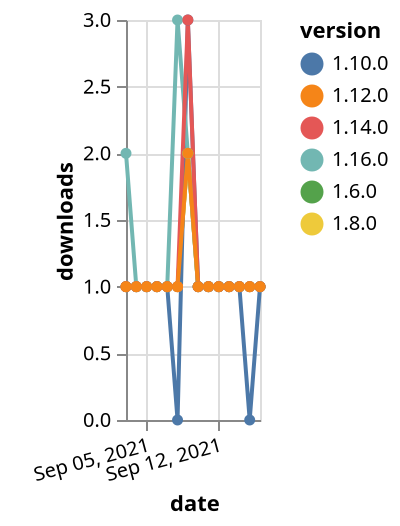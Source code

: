 {"$schema": "https://vega.github.io/schema/vega-lite/v5.json", "description": "A simple bar chart with embedded data.", "data": {"values": [{"date": "2021-09-03", "total": 242, "delta": 1, "version": "1.6.0"}, {"date": "2021-09-04", "total": 243, "delta": 1, "version": "1.6.0"}, {"date": "2021-09-05", "total": 244, "delta": 1, "version": "1.6.0"}, {"date": "2021-09-06", "total": 245, "delta": 1, "version": "1.6.0"}, {"date": "2021-09-07", "total": 246, "delta": 1, "version": "1.6.0"}, {"date": "2021-09-08", "total": 247, "delta": 1, "version": "1.6.0"}, {"date": "2021-09-09", "total": 249, "delta": 2, "version": "1.6.0"}, {"date": "2021-09-10", "total": 250, "delta": 1, "version": "1.6.0"}, {"date": "2021-09-11", "total": 251, "delta": 1, "version": "1.6.0"}, {"date": "2021-09-12", "total": 252, "delta": 1, "version": "1.6.0"}, {"date": "2021-09-13", "total": 253, "delta": 1, "version": "1.6.0"}, {"date": "2021-09-14", "total": 254, "delta": 1, "version": "1.6.0"}, {"date": "2021-09-15", "total": 255, "delta": 1, "version": "1.6.0"}, {"date": "2021-09-16", "total": 256, "delta": 1, "version": "1.6.0"}, {"date": "2021-09-03", "total": 193, "delta": 1, "version": "1.8.0"}, {"date": "2021-09-04", "total": 194, "delta": 1, "version": "1.8.0"}, {"date": "2021-09-05", "total": 195, "delta": 1, "version": "1.8.0"}, {"date": "2021-09-06", "total": 196, "delta": 1, "version": "1.8.0"}, {"date": "2021-09-07", "total": 197, "delta": 1, "version": "1.8.0"}, {"date": "2021-09-08", "total": 198, "delta": 1, "version": "1.8.0"}, {"date": "2021-09-09", "total": 200, "delta": 2, "version": "1.8.0"}, {"date": "2021-09-10", "total": 201, "delta": 1, "version": "1.8.0"}, {"date": "2021-09-11", "total": 202, "delta": 1, "version": "1.8.0"}, {"date": "2021-09-12", "total": 203, "delta": 1, "version": "1.8.0"}, {"date": "2021-09-13", "total": 204, "delta": 1, "version": "1.8.0"}, {"date": "2021-09-14", "total": 205, "delta": 1, "version": "1.8.0"}, {"date": "2021-09-15", "total": 206, "delta": 1, "version": "1.8.0"}, {"date": "2021-09-16", "total": 207, "delta": 1, "version": "1.8.0"}, {"date": "2021-09-03", "total": 185, "delta": 1, "version": "1.10.0"}, {"date": "2021-09-04", "total": 186, "delta": 1, "version": "1.10.0"}, {"date": "2021-09-05", "total": 187, "delta": 1, "version": "1.10.0"}, {"date": "2021-09-06", "total": 188, "delta": 1, "version": "1.10.0"}, {"date": "2021-09-07", "total": 189, "delta": 1, "version": "1.10.0"}, {"date": "2021-09-08", "total": 189, "delta": 0, "version": "1.10.0"}, {"date": "2021-09-09", "total": 192, "delta": 3, "version": "1.10.0"}, {"date": "2021-09-10", "total": 193, "delta": 1, "version": "1.10.0"}, {"date": "2021-09-11", "total": 194, "delta": 1, "version": "1.10.0"}, {"date": "2021-09-12", "total": 195, "delta": 1, "version": "1.10.0"}, {"date": "2021-09-13", "total": 196, "delta": 1, "version": "1.10.0"}, {"date": "2021-09-14", "total": 197, "delta": 1, "version": "1.10.0"}, {"date": "2021-09-15", "total": 197, "delta": 0, "version": "1.10.0"}, {"date": "2021-09-16", "total": 198, "delta": 1, "version": "1.10.0"}, {"date": "2021-09-03", "total": 120, "delta": 2, "version": "1.16.0"}, {"date": "2021-09-04", "total": 121, "delta": 1, "version": "1.16.0"}, {"date": "2021-09-05", "total": 122, "delta": 1, "version": "1.16.0"}, {"date": "2021-09-06", "total": 123, "delta": 1, "version": "1.16.0"}, {"date": "2021-09-07", "total": 124, "delta": 1, "version": "1.16.0"}, {"date": "2021-09-08", "total": 127, "delta": 3, "version": "1.16.0"}, {"date": "2021-09-09", "total": 129, "delta": 2, "version": "1.16.0"}, {"date": "2021-09-10", "total": 130, "delta": 1, "version": "1.16.0"}, {"date": "2021-09-11", "total": 131, "delta": 1, "version": "1.16.0"}, {"date": "2021-09-12", "total": 132, "delta": 1, "version": "1.16.0"}, {"date": "2021-09-13", "total": 133, "delta": 1, "version": "1.16.0"}, {"date": "2021-09-14", "total": 134, "delta": 1, "version": "1.16.0"}, {"date": "2021-09-15", "total": 135, "delta": 1, "version": "1.16.0"}, {"date": "2021-09-16", "total": 136, "delta": 1, "version": "1.16.0"}, {"date": "2021-09-03", "total": 172, "delta": 1, "version": "1.14.0"}, {"date": "2021-09-04", "total": 173, "delta": 1, "version": "1.14.0"}, {"date": "2021-09-05", "total": 174, "delta": 1, "version": "1.14.0"}, {"date": "2021-09-06", "total": 175, "delta": 1, "version": "1.14.0"}, {"date": "2021-09-07", "total": 176, "delta": 1, "version": "1.14.0"}, {"date": "2021-09-08", "total": 177, "delta": 1, "version": "1.14.0"}, {"date": "2021-09-09", "total": 180, "delta": 3, "version": "1.14.0"}, {"date": "2021-09-10", "total": 181, "delta": 1, "version": "1.14.0"}, {"date": "2021-09-11", "total": 182, "delta": 1, "version": "1.14.0"}, {"date": "2021-09-12", "total": 183, "delta": 1, "version": "1.14.0"}, {"date": "2021-09-13", "total": 184, "delta": 1, "version": "1.14.0"}, {"date": "2021-09-14", "total": 185, "delta": 1, "version": "1.14.0"}, {"date": "2021-09-15", "total": 186, "delta": 1, "version": "1.14.0"}, {"date": "2021-09-16", "total": 187, "delta": 1, "version": "1.14.0"}, {"date": "2021-09-03", "total": 149, "delta": 1, "version": "1.12.0"}, {"date": "2021-09-04", "total": 150, "delta": 1, "version": "1.12.0"}, {"date": "2021-09-05", "total": 151, "delta": 1, "version": "1.12.0"}, {"date": "2021-09-06", "total": 152, "delta": 1, "version": "1.12.0"}, {"date": "2021-09-07", "total": 153, "delta": 1, "version": "1.12.0"}, {"date": "2021-09-08", "total": 154, "delta": 1, "version": "1.12.0"}, {"date": "2021-09-09", "total": 156, "delta": 2, "version": "1.12.0"}, {"date": "2021-09-10", "total": 157, "delta": 1, "version": "1.12.0"}, {"date": "2021-09-11", "total": 158, "delta": 1, "version": "1.12.0"}, {"date": "2021-09-12", "total": 159, "delta": 1, "version": "1.12.0"}, {"date": "2021-09-13", "total": 160, "delta": 1, "version": "1.12.0"}, {"date": "2021-09-14", "total": 161, "delta": 1, "version": "1.12.0"}, {"date": "2021-09-15", "total": 162, "delta": 1, "version": "1.12.0"}, {"date": "2021-09-16", "total": 163, "delta": 1, "version": "1.12.0"}]}, "width": "container", "mark": {"type": "line", "point": {"filled": true}}, "encoding": {"x": {"field": "date", "type": "temporal", "timeUnit": "yearmonthdate", "title": "date", "axis": {"labelAngle": -15}}, "y": {"field": "delta", "type": "quantitative", "title": "downloads"}, "color": {"field": "version", "type": "nominal"}, "tooltip": {"field": "delta"}}}